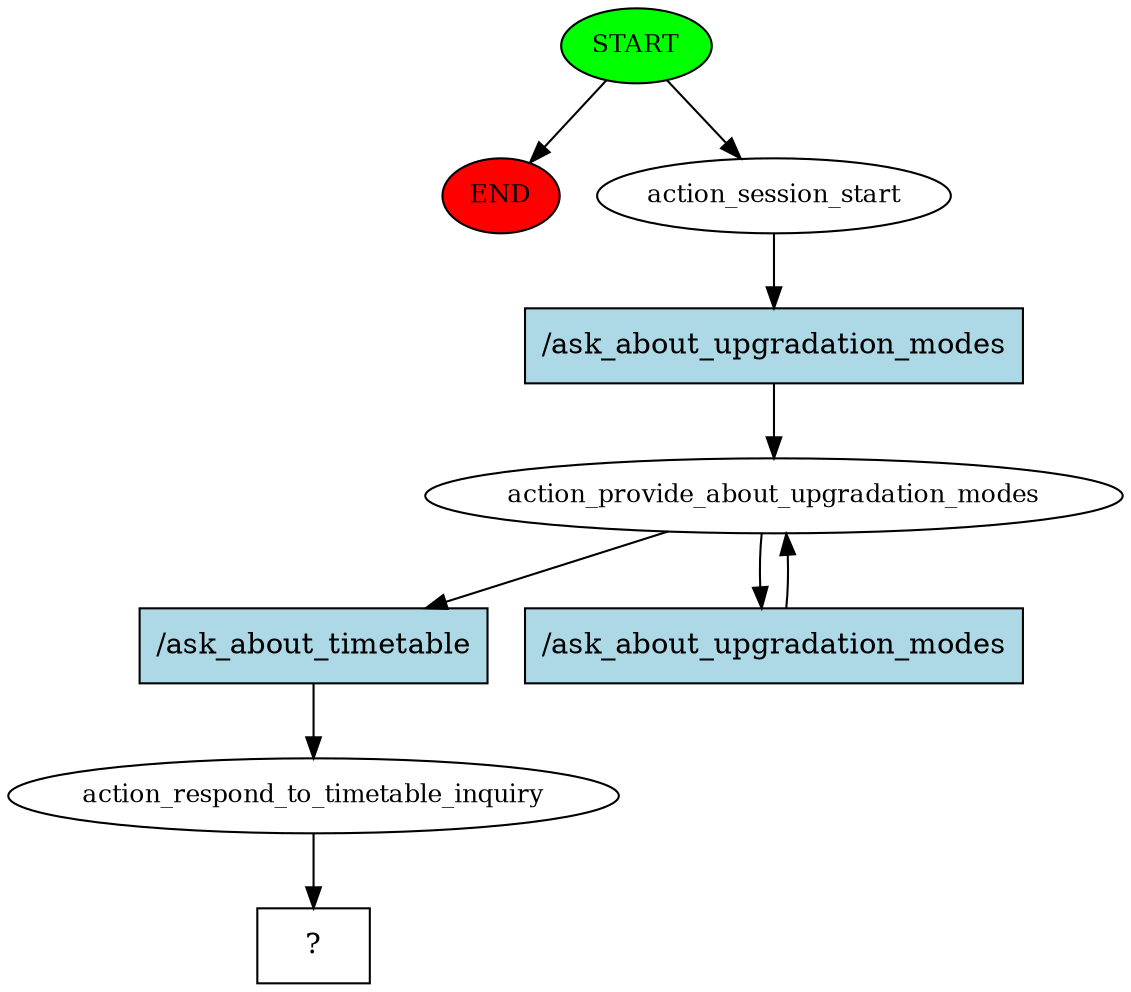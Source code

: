digraph  {
0 [class="start active", fillcolor=green, fontsize=12, label=START, style=filled];
"-1" [class=end, fillcolor=red, fontsize=12, label=END, style=filled];
1 [class=active, fontsize=12, label=action_session_start];
2 [class=active, fontsize=12, label=action_provide_about_upgradation_modes];
4 [class=active, fontsize=12, label=action_respond_to_timetable_inquiry];
5 [class="intent dashed active", label="  ?  ", shape=rect];
6 [class="intent active", fillcolor=lightblue, label="/ask_about_upgradation_modes", shape=rect, style=filled];
7 [class="intent active", fillcolor=lightblue, label="/ask_about_timetable", shape=rect, style=filled];
8 [class="intent active", fillcolor=lightblue, label="/ask_about_upgradation_modes", shape=rect, style=filled];
0 -> "-1"  [class="", key=NONE, label=""];
0 -> 1  [class=active, key=NONE, label=""];
1 -> 6  [class=active, key=0];
2 -> 7  [class=active, key=0];
2 -> 8  [class=active, key=0];
4 -> 5  [class=active, key=NONE, label=""];
6 -> 2  [class=active, key=0];
7 -> 4  [class=active, key=0];
8 -> 2  [class=active, key=0];
}
